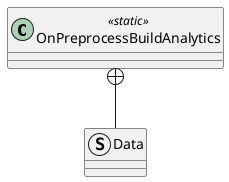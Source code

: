 @startuml
class OnPreprocessBuildAnalytics <<static>> {
}
struct Data {
}
OnPreprocessBuildAnalytics +-- Data
@enduml
